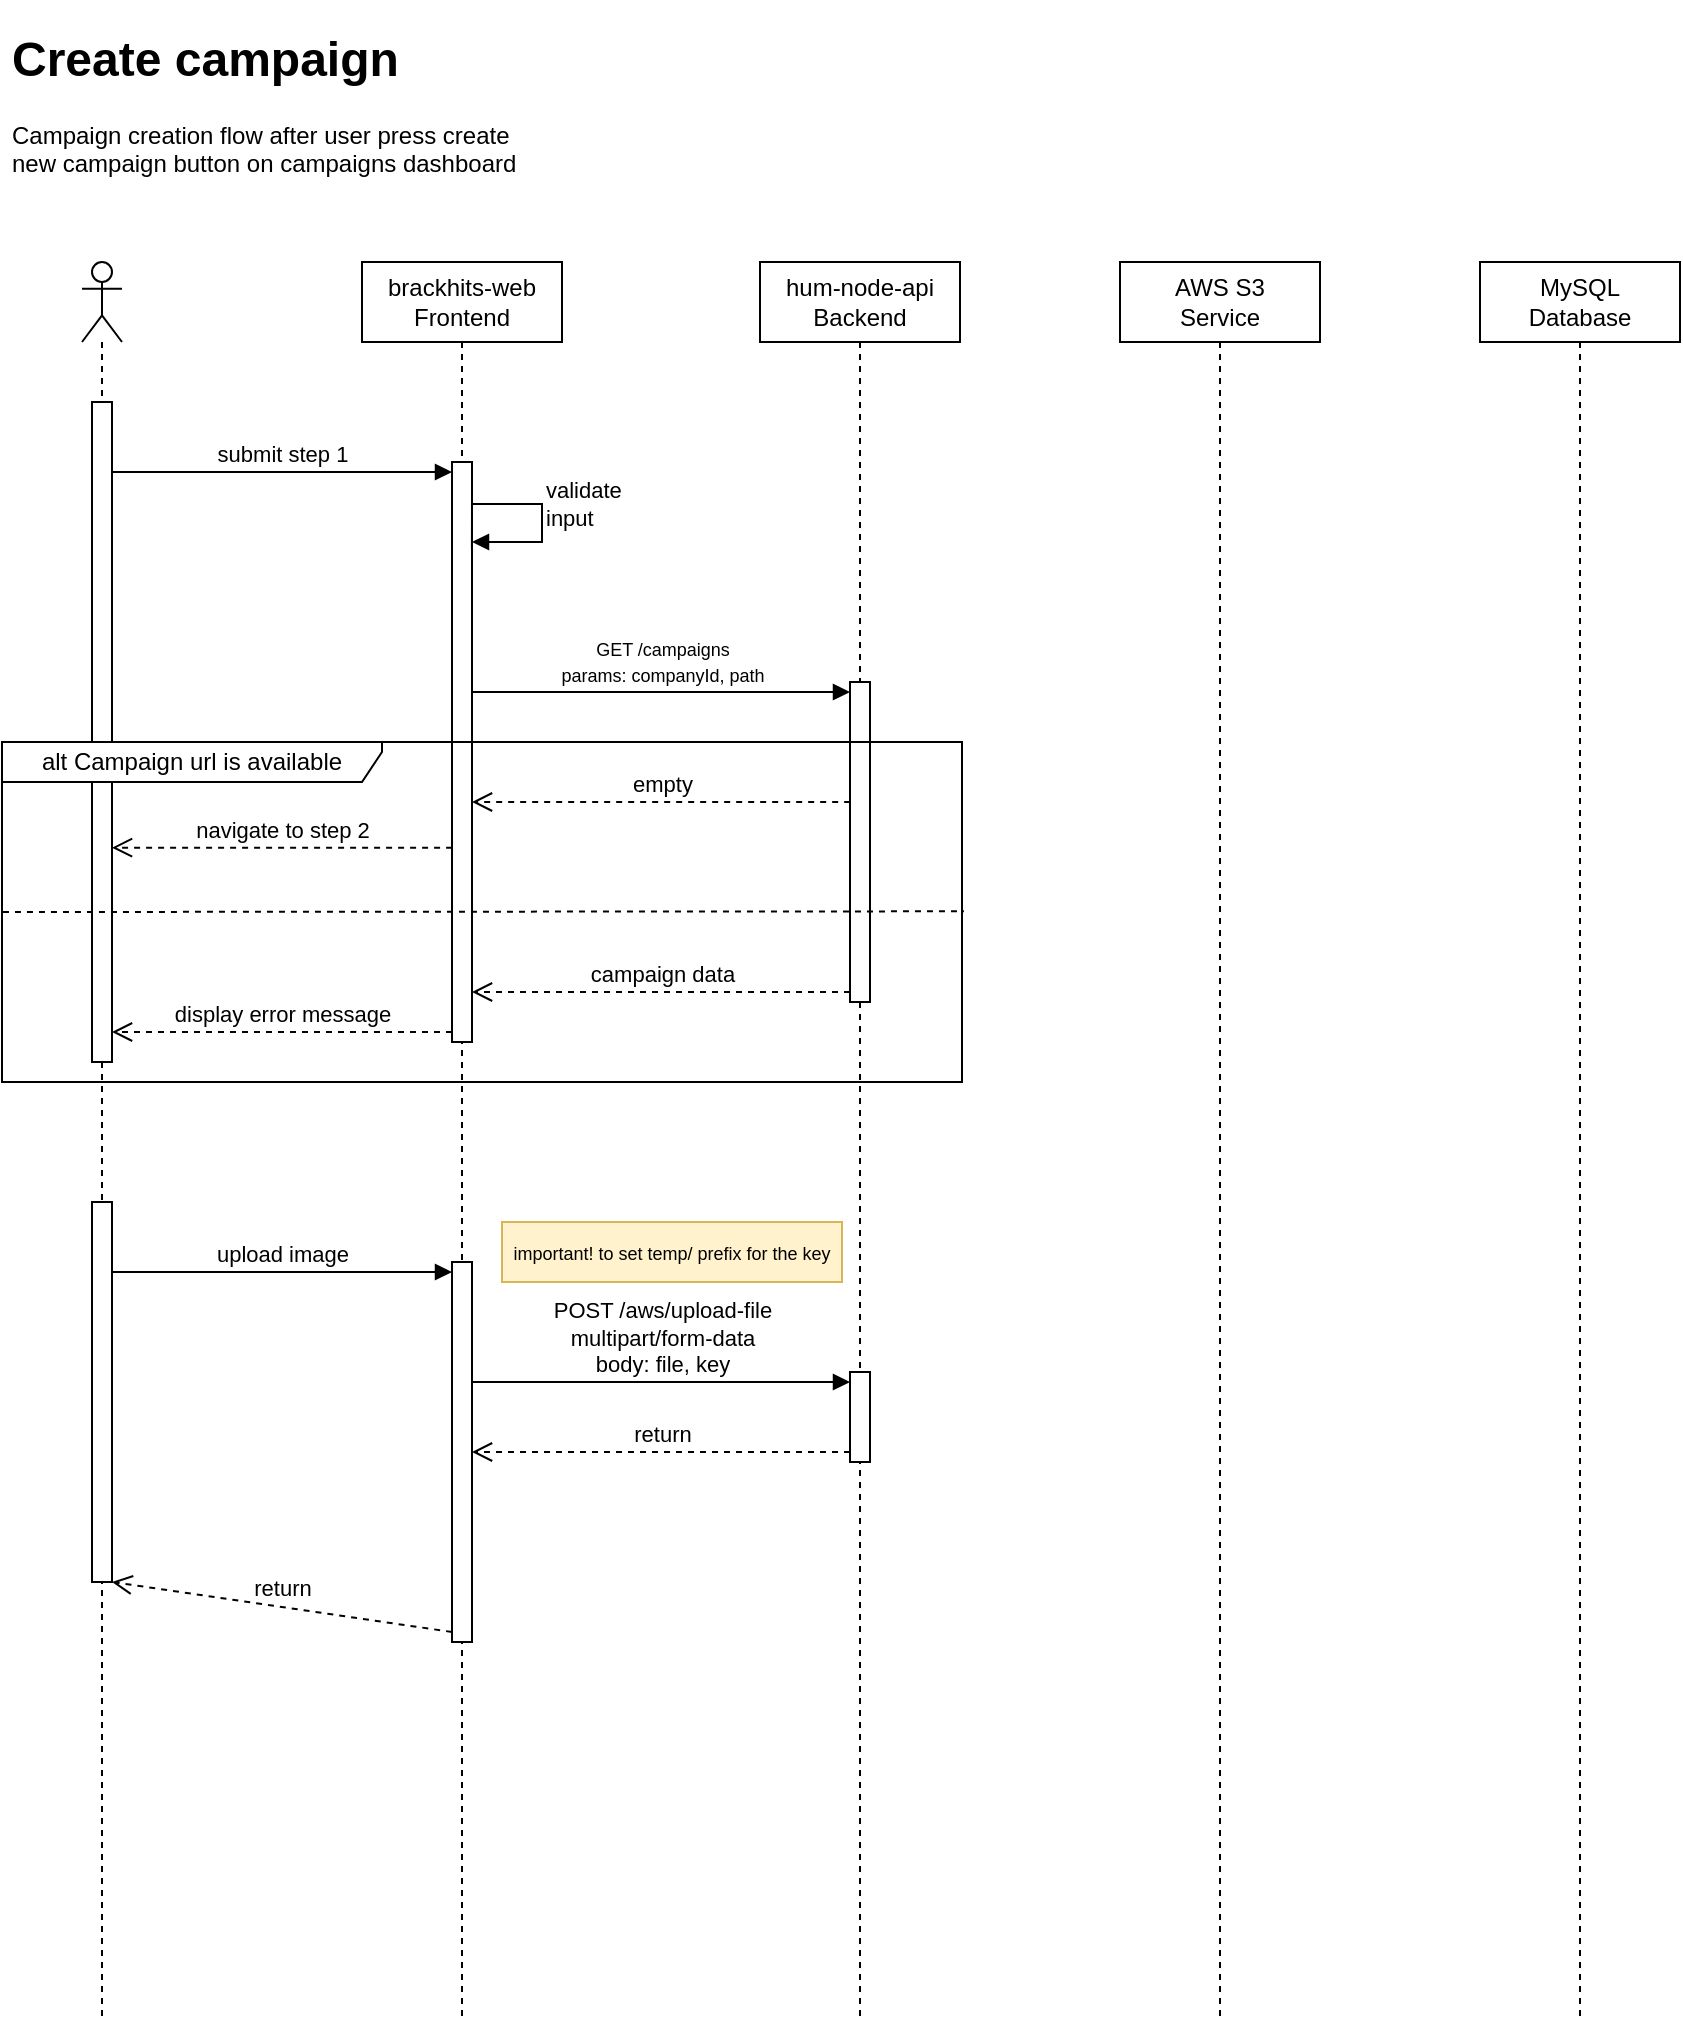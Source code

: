 <mxfile version="22.1.18" type="github">
  <diagram name="Страница — 1" id="2fHAUWZyCdi4XozQJi09">
    <mxGraphModel dx="2011" dy="1060" grid="1" gridSize="10" guides="1" tooltips="1" connect="1" arrows="1" fold="1" page="1" pageScale="1" pageWidth="827" pageHeight="1169" math="0" shadow="0">
      <root>
        <mxCell id="0" />
        <mxCell id="1" parent="0" />
        <mxCell id="XQz_W-Sro0mG3QIUP-1Q-1" value="&lt;h1&gt;Create campaign&lt;/h1&gt;&lt;p&gt;Campaign creation flow after user press create new campaign button on campaigns dashboard&lt;/p&gt;" style="text;html=1;strokeColor=none;fillColor=none;spacing=5;spacingTop=-20;whiteSpace=wrap;overflow=hidden;rounded=0;" vertex="1" parent="1">
          <mxGeometry x="40" y="39" width="280" height="100" as="geometry" />
        </mxCell>
        <mxCell id="XQz_W-Sro0mG3QIUP-1Q-3" value="" style="shape=umlLifeline;perimeter=lifelinePerimeter;whiteSpace=wrap;html=1;container=1;dropTarget=0;collapsible=0;recursiveResize=0;outlineConnect=0;portConstraint=eastwest;newEdgeStyle={&quot;curved&quot;:0,&quot;rounded&quot;:0};participant=umlActor;" vertex="1" parent="1">
          <mxGeometry x="80" y="160" width="20" height="880" as="geometry" />
        </mxCell>
        <mxCell id="XQz_W-Sro0mG3QIUP-1Q-6" value="" style="html=1;points=[[0,0,0,0,5],[0,1,0,0,-5],[1,0,0,0,5],[1,1,0,0,-5]];perimeter=orthogonalPerimeter;outlineConnect=0;targetShapes=umlLifeline;portConstraint=eastwest;newEdgeStyle={&quot;curved&quot;:0,&quot;rounded&quot;:0};" vertex="1" parent="XQz_W-Sro0mG3QIUP-1Q-3">
          <mxGeometry x="5" y="70" width="10" height="330" as="geometry" />
        </mxCell>
        <mxCell id="XQz_W-Sro0mG3QIUP-1Q-23" value="" style="html=1;points=[[0,0,0,0,5],[0,1,0,0,-5],[1,0,0,0,5],[1,1,0,0,-5]];perimeter=orthogonalPerimeter;outlineConnect=0;targetShapes=umlLifeline;portConstraint=eastwest;newEdgeStyle={&quot;curved&quot;:0,&quot;rounded&quot;:0};" vertex="1" parent="XQz_W-Sro0mG3QIUP-1Q-3">
          <mxGeometry x="5" y="470" width="10" height="190" as="geometry" />
        </mxCell>
        <mxCell id="XQz_W-Sro0mG3QIUP-1Q-4" value="brackhits-web&lt;br&gt;Frontend" style="shape=umlLifeline;perimeter=lifelinePerimeter;whiteSpace=wrap;html=1;container=1;dropTarget=0;collapsible=0;recursiveResize=0;outlineConnect=0;portConstraint=eastwest;newEdgeStyle={&quot;curved&quot;:0,&quot;rounded&quot;:0};" vertex="1" parent="1">
          <mxGeometry x="220" y="160" width="100" height="880" as="geometry" />
        </mxCell>
        <mxCell id="XQz_W-Sro0mG3QIUP-1Q-9" value="" style="html=1;points=[[0,0,0,0,5],[0,1,0,0,-5],[1,0,0,0,5],[1,1,0,0,-5]];perimeter=orthogonalPerimeter;outlineConnect=0;targetShapes=umlLifeline;portConstraint=eastwest;newEdgeStyle={&quot;curved&quot;:0,&quot;rounded&quot;:0};" vertex="1" parent="XQz_W-Sro0mG3QIUP-1Q-4">
          <mxGeometry x="45" y="100" width="10" height="290" as="geometry" />
        </mxCell>
        <mxCell id="XQz_W-Sro0mG3QIUP-1Q-13" value="validate&lt;br&gt;input" style="html=1;align=left;spacingLeft=2;endArrow=block;rounded=0;edgeStyle=orthogonalEdgeStyle;curved=0;rounded=0;exitX=0.995;exitY=0.151;exitDx=0;exitDy=0;exitPerimeter=0;" edge="1" target="XQz_W-Sro0mG3QIUP-1Q-9" parent="XQz_W-Sro0mG3QIUP-1Q-4" source="XQz_W-Sro0mG3QIUP-1Q-9">
          <mxGeometry relative="1" as="geometry">
            <mxPoint x="60" y="120" as="sourcePoint" />
            <Array as="points">
              <mxPoint x="90" y="121" />
              <mxPoint x="90" y="140" />
            </Array>
            <mxPoint x="65.0" y="150" as="targetPoint" />
          </mxGeometry>
        </mxCell>
        <mxCell id="XQz_W-Sro0mG3QIUP-1Q-24" value="" style="html=1;points=[[0,0,0,0,5],[0,1,0,0,-5],[1,0,0,0,5],[1,1,0,0,-5]];perimeter=orthogonalPerimeter;outlineConnect=0;targetShapes=umlLifeline;portConstraint=eastwest;newEdgeStyle={&quot;curved&quot;:0,&quot;rounded&quot;:0};" vertex="1" parent="XQz_W-Sro0mG3QIUP-1Q-4">
          <mxGeometry x="45" y="500" width="10" height="190" as="geometry" />
        </mxCell>
        <mxCell id="XQz_W-Sro0mG3QIUP-1Q-5" value="hum-node-api&lt;br&gt;Backend" style="shape=umlLifeline;perimeter=lifelinePerimeter;whiteSpace=wrap;html=1;container=1;dropTarget=0;collapsible=0;recursiveResize=0;outlineConnect=0;portConstraint=eastwest;newEdgeStyle={&quot;curved&quot;:0,&quot;rounded&quot;:0};" vertex="1" parent="1">
          <mxGeometry x="419" y="160" width="100" height="880" as="geometry" />
        </mxCell>
        <mxCell id="XQz_W-Sro0mG3QIUP-1Q-14" value="" style="html=1;points=[[0,0,0,0,5],[0,1,0,0,-5],[1,0,0,0,5],[1,1,0,0,-5]];perimeter=orthogonalPerimeter;outlineConnect=0;targetShapes=umlLifeline;portConstraint=eastwest;newEdgeStyle={&quot;curved&quot;:0,&quot;rounded&quot;:0};" vertex="1" parent="XQz_W-Sro0mG3QIUP-1Q-5">
          <mxGeometry x="45" y="210" width="10" height="160" as="geometry" />
        </mxCell>
        <mxCell id="XQz_W-Sro0mG3QIUP-1Q-27" value="" style="html=1;points=[[0,0,0,0,5],[0,1,0,0,-5],[1,0,0,0,5],[1,1,0,0,-5]];perimeter=orthogonalPerimeter;outlineConnect=0;targetShapes=umlLifeline;portConstraint=eastwest;newEdgeStyle={&quot;curved&quot;:0,&quot;rounded&quot;:0};" vertex="1" parent="XQz_W-Sro0mG3QIUP-1Q-5">
          <mxGeometry x="45" y="555" width="10" height="45" as="geometry" />
        </mxCell>
        <mxCell id="XQz_W-Sro0mG3QIUP-1Q-10" value="submit step 1" style="html=1;verticalAlign=bottom;endArrow=block;curved=0;rounded=0;entryX=0;entryY=0;entryDx=0;entryDy=5;" edge="1" target="XQz_W-Sro0mG3QIUP-1Q-9" parent="1" source="XQz_W-Sro0mG3QIUP-1Q-6">
          <mxGeometry relative="1" as="geometry">
            <mxPoint x="195" y="295" as="sourcePoint" />
          </mxGeometry>
        </mxCell>
        <mxCell id="XQz_W-Sro0mG3QIUP-1Q-11" value="display error message" style="html=1;verticalAlign=bottom;endArrow=open;dashed=1;endSize=8;curved=0;rounded=0;exitX=0;exitY=1;exitDx=0;exitDy=-5;" edge="1" source="XQz_W-Sro0mG3QIUP-1Q-9" parent="1" target="XQz_W-Sro0mG3QIUP-1Q-6">
          <mxGeometry relative="1" as="geometry">
            <mxPoint x="195" y="365" as="targetPoint" />
          </mxGeometry>
        </mxCell>
        <mxCell id="XQz_W-Sro0mG3QIUP-1Q-15" value="&lt;font style=&quot;font-size: 9px;&quot;&gt;GET /campaigns&lt;br&gt;params: companyId, path&lt;br&gt;&lt;/font&gt;" style="html=1;verticalAlign=bottom;endArrow=block;curved=0;rounded=0;entryX=0;entryY=0;entryDx=0;entryDy=5;" edge="1" target="XQz_W-Sro0mG3QIUP-1Q-14" parent="1" source="XQz_W-Sro0mG3QIUP-1Q-9">
          <mxGeometry relative="1" as="geometry">
            <mxPoint x="389" y="325" as="sourcePoint" />
          </mxGeometry>
        </mxCell>
        <mxCell id="XQz_W-Sro0mG3QIUP-1Q-16" value="campaign data" style="html=1;verticalAlign=bottom;endArrow=open;dashed=1;endSize=8;curved=0;rounded=0;exitX=0;exitY=1;exitDx=0;exitDy=-5;" edge="1" source="XQz_W-Sro0mG3QIUP-1Q-14" parent="1" target="XQz_W-Sro0mG3QIUP-1Q-9">
          <mxGeometry relative="1" as="geometry">
            <mxPoint x="389" y="395" as="targetPoint" />
          </mxGeometry>
        </mxCell>
        <mxCell id="XQz_W-Sro0mG3QIUP-1Q-18" value="alt Campaign url is available" style="shape=umlFrame;whiteSpace=wrap;html=1;pointerEvents=0;width=190;height=20;" vertex="1" parent="1">
          <mxGeometry x="40" y="400" width="480" height="170" as="geometry" />
        </mxCell>
        <mxCell id="XQz_W-Sro0mG3QIUP-1Q-19" value="empty" style="html=1;verticalAlign=bottom;endArrow=open;dashed=1;endSize=8;curved=0;rounded=0;exitX=0.008;exitY=0.375;exitDx=0;exitDy=0;exitPerimeter=0;" edge="1" parent="1" source="XQz_W-Sro0mG3QIUP-1Q-14" target="XQz_W-Sro0mG3QIUP-1Q-9">
          <mxGeometry relative="1" as="geometry">
            <mxPoint x="414" y="430" as="sourcePoint" />
            <mxPoint x="329" y="430" as="targetPoint" />
          </mxGeometry>
        </mxCell>
        <mxCell id="XQz_W-Sro0mG3QIUP-1Q-20" value="" style="endArrow=none;dashed=1;html=1;rounded=0;entryX=1.002;entryY=0.498;entryDx=0;entryDy=0;entryPerimeter=0;exitX=0.001;exitY=0.5;exitDx=0;exitDy=0;exitPerimeter=0;" edge="1" parent="1" source="XQz_W-Sro0mG3QIUP-1Q-18" target="XQz_W-Sro0mG3QIUP-1Q-18">
          <mxGeometry width="50" height="50" relative="1" as="geometry">
            <mxPoint x="60" y="475" as="sourcePoint" />
            <mxPoint x="300" y="470" as="targetPoint" />
          </mxGeometry>
        </mxCell>
        <mxCell id="XQz_W-Sro0mG3QIUP-1Q-22" value="navigate to step 2" style="html=1;verticalAlign=bottom;endArrow=open;dashed=1;endSize=8;curved=0;rounded=0;exitX=0.005;exitY=0.665;exitDx=0;exitDy=0;exitPerimeter=0;" edge="1" parent="1" source="XQz_W-Sro0mG3QIUP-1Q-9" target="XQz_W-Sro0mG3QIUP-1Q-6">
          <mxGeometry relative="1" as="geometry">
            <mxPoint x="260" y="550" as="sourcePoint" />
            <mxPoint x="180" y="550" as="targetPoint" />
          </mxGeometry>
        </mxCell>
        <mxCell id="XQz_W-Sro0mG3QIUP-1Q-25" value="upload image" style="html=1;verticalAlign=bottom;endArrow=block;curved=0;rounded=0;entryX=0;entryY=0;entryDx=0;entryDy=5;" edge="1" target="XQz_W-Sro0mG3QIUP-1Q-24" parent="1" source="XQz_W-Sro0mG3QIUP-1Q-23">
          <mxGeometry relative="1" as="geometry">
            <mxPoint x="195" y="655" as="sourcePoint" />
          </mxGeometry>
        </mxCell>
        <mxCell id="XQz_W-Sro0mG3QIUP-1Q-26" value="return" style="html=1;verticalAlign=bottom;endArrow=open;dashed=1;endSize=8;curved=0;rounded=0;exitX=0;exitY=1;exitDx=0;exitDy=-5;" edge="1" source="XQz_W-Sro0mG3QIUP-1Q-24" parent="1" target="XQz_W-Sro0mG3QIUP-1Q-23">
          <mxGeometry relative="1" as="geometry">
            <mxPoint x="120" y="730" as="targetPoint" />
          </mxGeometry>
        </mxCell>
        <mxCell id="XQz_W-Sro0mG3QIUP-1Q-30" value="&lt;font style=&quot;font-size: 9px;&quot;&gt;important! to set temp/ prefix for the key&lt;/font&gt;" style="text;html=1;strokeColor=#d6b656;fillColor=#fff2cc;align=center;verticalAlign=middle;whiteSpace=wrap;rounded=0;" vertex="1" parent="1">
          <mxGeometry x="290" y="640" width="170" height="30" as="geometry" />
        </mxCell>
        <mxCell id="XQz_W-Sro0mG3QIUP-1Q-29" value="return" style="html=1;verticalAlign=bottom;endArrow=open;dashed=1;endSize=8;curved=0;rounded=0;exitX=0;exitY=1;exitDx=0;exitDy=-5;" edge="1" source="XQz_W-Sro0mG3QIUP-1Q-27" parent="1" target="XQz_W-Sro0mG3QIUP-1Q-24">
          <mxGeometry relative="1" as="geometry">
            <mxPoint x="394" y="755" as="targetPoint" />
          </mxGeometry>
        </mxCell>
        <mxCell id="XQz_W-Sro0mG3QIUP-1Q-28" value="POST /aws/upload-file&lt;br&gt;multipart/form-data&lt;br&gt;body: file, key" style="html=1;verticalAlign=bottom;endArrow=block;curved=0;rounded=0;entryX=0;entryY=0;entryDx=0;entryDy=5;" edge="1" target="XQz_W-Sro0mG3QIUP-1Q-27" parent="1" source="XQz_W-Sro0mG3QIUP-1Q-24">
          <mxGeometry x="-0.002" relative="1" as="geometry">
            <mxPoint x="275" y="685" as="sourcePoint" />
            <mxPoint as="offset" />
          </mxGeometry>
        </mxCell>
        <mxCell id="XQz_W-Sro0mG3QIUP-1Q-31" value="AWS S3&lt;br&gt;Service" style="shape=umlLifeline;perimeter=lifelinePerimeter;whiteSpace=wrap;html=1;container=1;dropTarget=0;collapsible=0;recursiveResize=0;outlineConnect=0;portConstraint=eastwest;newEdgeStyle={&quot;curved&quot;:0,&quot;rounded&quot;:0};" vertex="1" parent="1">
          <mxGeometry x="599" y="160" width="100" height="880" as="geometry" />
        </mxCell>
        <mxCell id="XQz_W-Sro0mG3QIUP-1Q-37" value="MySQL&lt;br&gt;Database" style="shape=umlLifeline;perimeter=lifelinePerimeter;whiteSpace=wrap;html=1;container=1;dropTarget=0;collapsible=0;recursiveResize=0;outlineConnect=0;portConstraint=eastwest;newEdgeStyle={&quot;curved&quot;:0,&quot;rounded&quot;:0};" vertex="1" parent="1">
          <mxGeometry x="779" y="160" width="100" height="880" as="geometry" />
        </mxCell>
      </root>
    </mxGraphModel>
  </diagram>
</mxfile>

